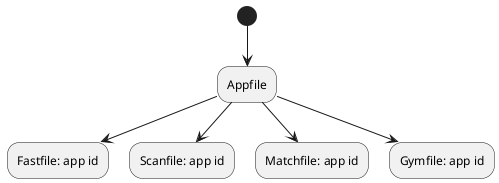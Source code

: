 @startuml
'https://plantuml.com/deployment-diagram

(*) --> "Appfile"
Appfile --> Fastfile: app id
Appfile --> Scanfile: app id
Appfile --> Matchfile: app id
Appfile --> Gymfile: app id


@enduml